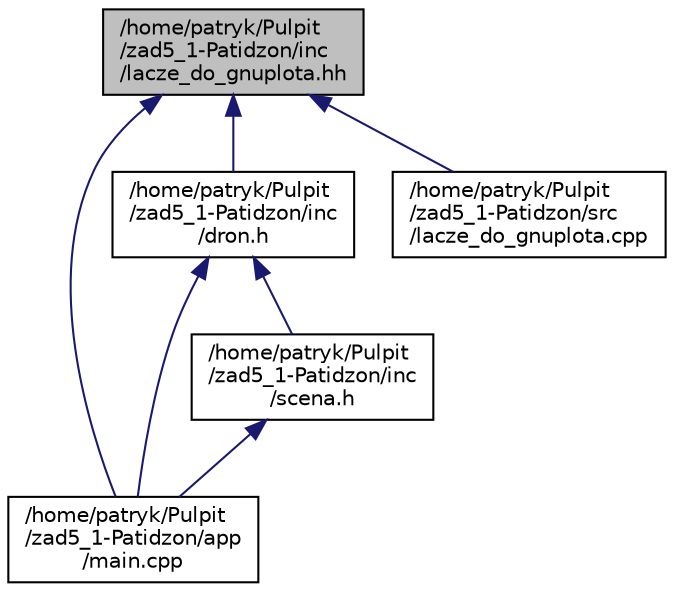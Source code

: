 digraph "/home/patryk/Pulpit/zad5_1-Patidzon/inc/lacze_do_gnuplota.hh"
{
 // LATEX_PDF_SIZE
  edge [fontname="Helvetica",fontsize="10",labelfontname="Helvetica",labelfontsize="10"];
  node [fontname="Helvetica",fontsize="10",shape=record];
  Node1 [label="/home/patryk/Pulpit\l/zad5_1-Patidzon/inc\l/lacze_do_gnuplota.hh",height=0.2,width=0.4,color="black", fillcolor="grey75", style="filled", fontcolor="black",tooltip=" "];
  Node1 -> Node2 [dir="back",color="midnightblue",fontsize="10",style="solid",fontname="Helvetica"];
  Node2 [label="/home/patryk/Pulpit\l/zad5_1-Patidzon/app\l/main.cpp",height=0.2,width=0.4,color="black", fillcolor="white", style="filled",URL="$app_2main_8cpp.html",tooltip="Przykład animacji przelotu drona."];
  Node1 -> Node3 [dir="back",color="midnightblue",fontsize="10",style="solid",fontname="Helvetica"];
  Node3 [label="/home/patryk/Pulpit\l/zad5_1-Patidzon/inc\l/dron.h",height=0.2,width=0.4,color="black", fillcolor="white", style="filled",URL="$dron_8h.html",tooltip="plik zawiera klase dron"];
  Node3 -> Node2 [dir="back",color="midnightblue",fontsize="10",style="solid",fontname="Helvetica"];
  Node3 -> Node4 [dir="back",color="midnightblue",fontsize="10",style="solid",fontname="Helvetica"];
  Node4 [label="/home/patryk/Pulpit\l/zad5_1-Patidzon/inc\l/scena.h",height=0.2,width=0.4,color="black", fillcolor="white", style="filled",URL="$scena_8h.html",tooltip="plik zawiera klase scena"];
  Node4 -> Node2 [dir="back",color="midnightblue",fontsize="10",style="solid",fontname="Helvetica"];
  Node1 -> Node5 [dir="back",color="midnightblue",fontsize="10",style="solid",fontname="Helvetica"];
  Node5 [label="/home/patryk/Pulpit\l/zad5_1-Patidzon/src\l/lacze_do_gnuplota.cpp",height=0.2,width=0.4,color="black", fillcolor="white", style="filled",URL="$lacze__do__gnuplota_8cpp.html",tooltip=" "];
}
